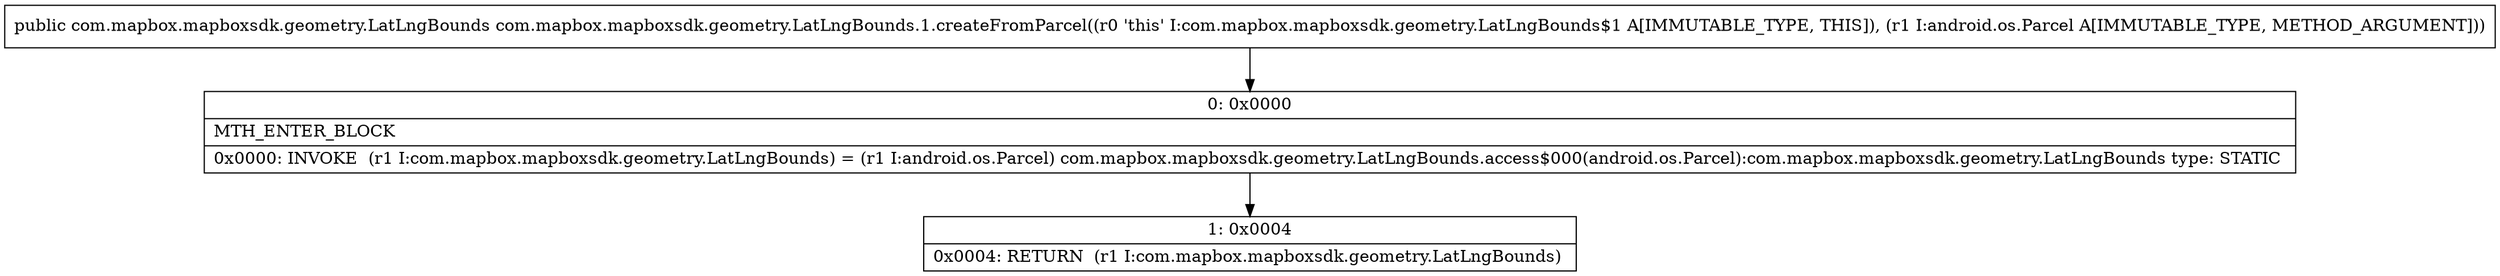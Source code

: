 digraph "CFG forcom.mapbox.mapboxsdk.geometry.LatLngBounds.1.createFromParcel(Landroid\/os\/Parcel;)Lcom\/mapbox\/mapboxsdk\/geometry\/LatLngBounds;" {
Node_0 [shape=record,label="{0\:\ 0x0000|MTH_ENTER_BLOCK\l|0x0000: INVOKE  (r1 I:com.mapbox.mapboxsdk.geometry.LatLngBounds) = (r1 I:android.os.Parcel) com.mapbox.mapboxsdk.geometry.LatLngBounds.access$000(android.os.Parcel):com.mapbox.mapboxsdk.geometry.LatLngBounds type: STATIC \l}"];
Node_1 [shape=record,label="{1\:\ 0x0004|0x0004: RETURN  (r1 I:com.mapbox.mapboxsdk.geometry.LatLngBounds) \l}"];
MethodNode[shape=record,label="{public com.mapbox.mapboxsdk.geometry.LatLngBounds com.mapbox.mapboxsdk.geometry.LatLngBounds.1.createFromParcel((r0 'this' I:com.mapbox.mapboxsdk.geometry.LatLngBounds$1 A[IMMUTABLE_TYPE, THIS]), (r1 I:android.os.Parcel A[IMMUTABLE_TYPE, METHOD_ARGUMENT])) }"];
MethodNode -> Node_0;
Node_0 -> Node_1;
}

